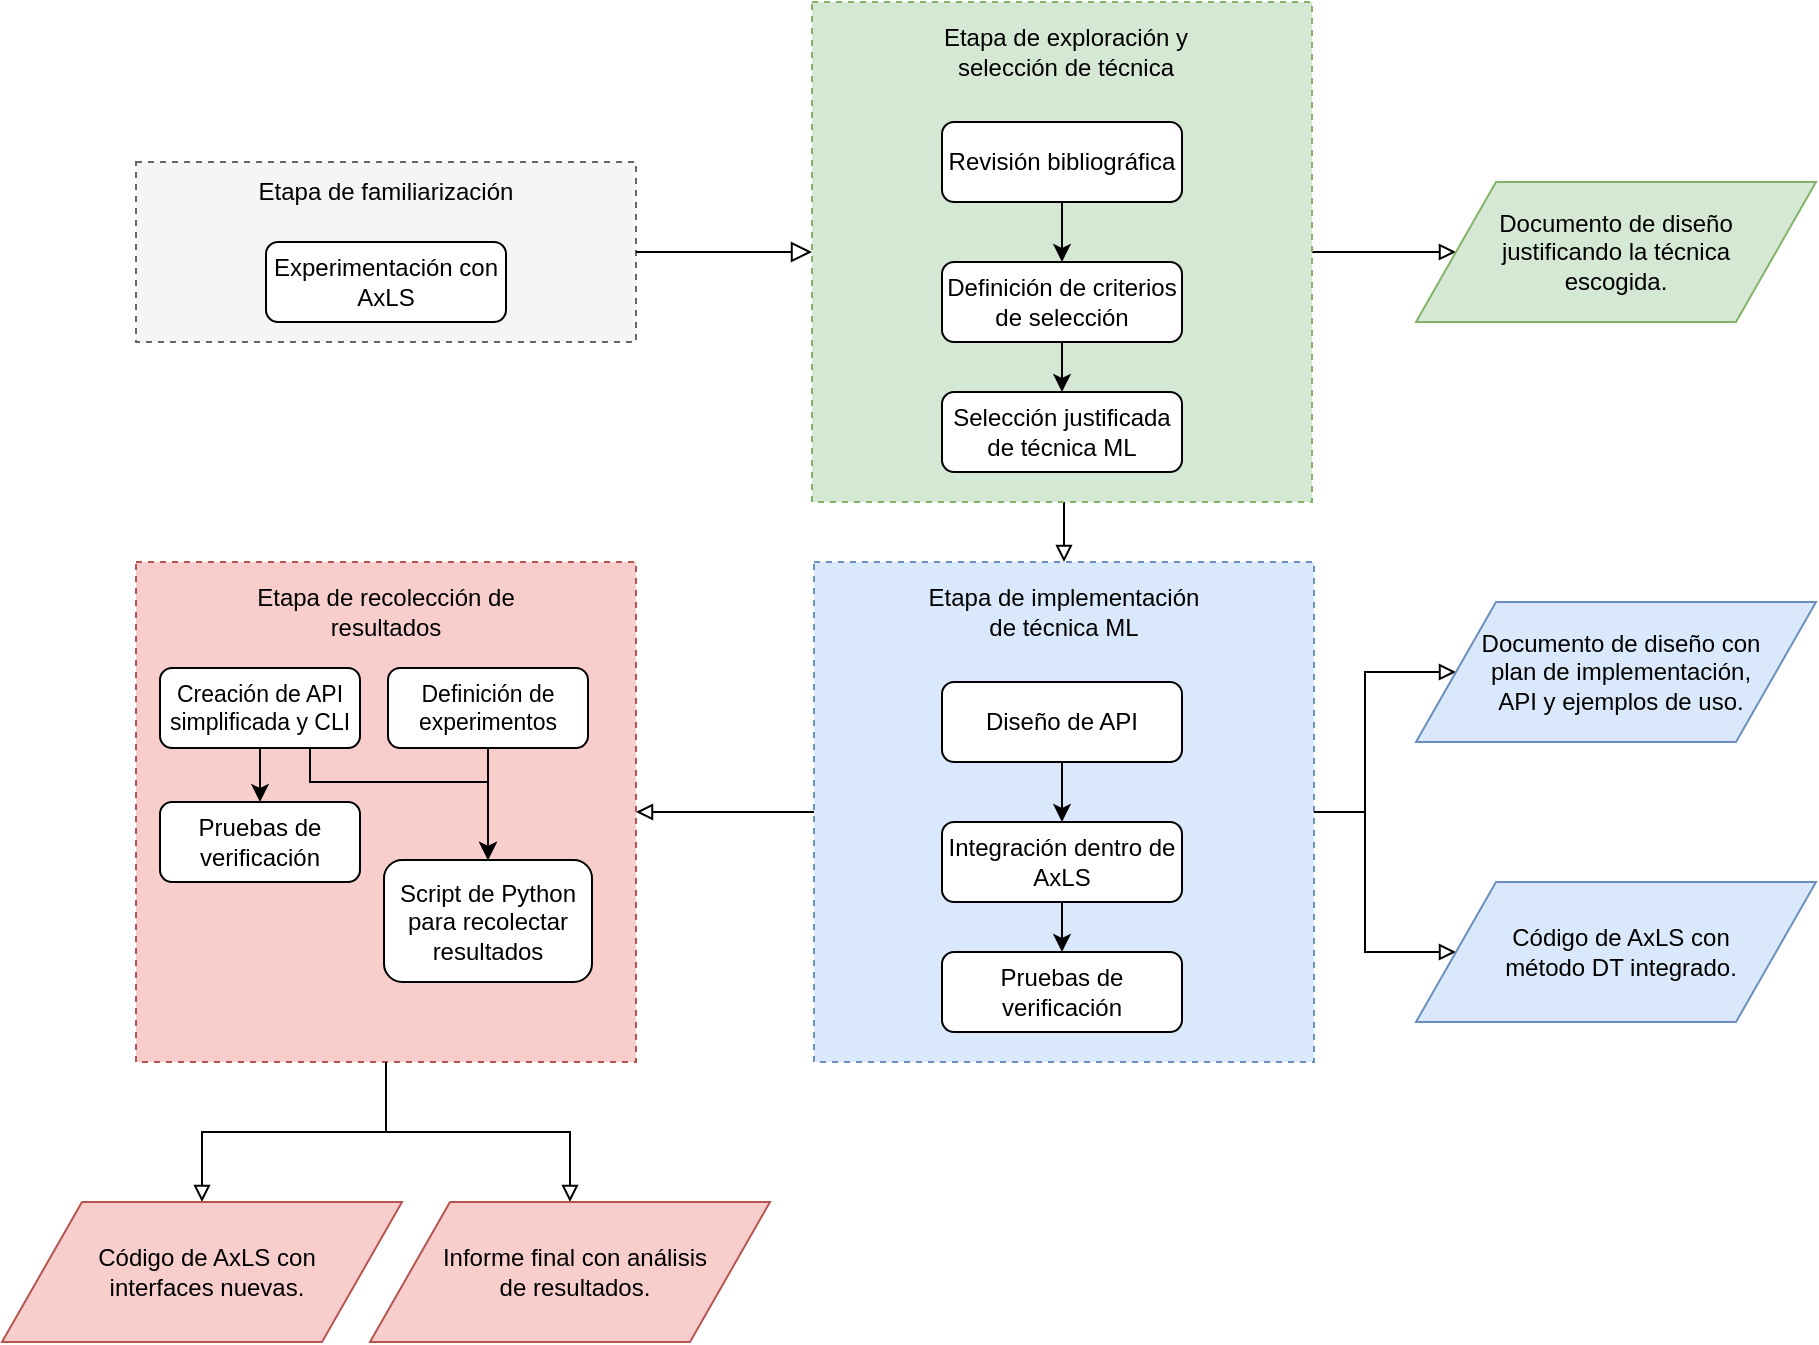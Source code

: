 <mxfile version="27.0.6">
  <diagram id="C5RBs43oDa-KdzZeNtuy" name="Page-1">
    <mxGraphModel dx="2015" dy="797" grid="1" gridSize="10" guides="1" tooltips="1" connect="1" arrows="1" fold="1" page="1" pageScale="1" pageWidth="827" pageHeight="1169" math="0" shadow="0">
      <root>
        <mxCell id="WIyWlLk6GJQsqaUBKTNV-0" />
        <mxCell id="WIyWlLk6GJQsqaUBKTNV-1" parent="WIyWlLk6GJQsqaUBKTNV-0" />
        <mxCell id="dpYaKnhfGrCz5uYV0pO3-20" value="" style="edgeStyle=orthogonalEdgeStyle;rounded=0;orthogonalLoop=1;jettySize=auto;html=1;entryX=0;entryY=0.5;entryDx=0;entryDy=0;endArrow=block;endFill=0;exitX=1;exitY=0.5;exitDx=0;exitDy=0;" parent="WIyWlLk6GJQsqaUBKTNV-1" source="dpYaKnhfGrCz5uYV0pO3-7" target="dpYaKnhfGrCz5uYV0pO3-22" edge="1">
          <mxGeometry relative="1" as="geometry">
            <mxPoint x="580" y="570" as="sourcePoint" />
            <mxPoint x="610" y="515" as="targetPoint" />
          </mxGeometry>
        </mxCell>
        <mxCell id="dpYaKnhfGrCz5uYV0pO3-26" style="edgeStyle=orthogonalEdgeStyle;rounded=0;orthogonalLoop=1;jettySize=auto;html=1;exitX=0.5;exitY=1;exitDx=0;exitDy=0;entryX=0.5;entryY=0;entryDx=0;entryDy=0;endArrow=block;endFill=0;" parent="WIyWlLk6GJQsqaUBKTNV-1" source="dpYaKnhfGrCz5uYV0pO3-7" target="dpYaKnhfGrCz5uYV0pO3-12" edge="1">
          <mxGeometry relative="1" as="geometry" />
        </mxCell>
        <mxCell id="dpYaKnhfGrCz5uYV0pO3-7" value="" style="rounded=0;whiteSpace=wrap;html=1;fillColor=#d5e8d4;dashed=1;strokeColor=#82b366;" parent="WIyWlLk6GJQsqaUBKTNV-1" vertex="1">
          <mxGeometry x="288" y="390" width="250" height="250" as="geometry" />
        </mxCell>
        <mxCell id="dpYaKnhfGrCz5uYV0pO3-1" value="" style="rounded=0;whiteSpace=wrap;html=1;fillColor=#f5f5f5;dashed=1;fontColor=#333333;strokeColor=#666666;" parent="WIyWlLk6GJQsqaUBKTNV-1" vertex="1">
          <mxGeometry x="-50" y="470" width="250" height="90" as="geometry" />
        </mxCell>
        <mxCell id="dpYaKnhfGrCz5uYV0pO3-11" value="" style="edgeStyle=orthogonalEdgeStyle;rounded=0;orthogonalLoop=1;jettySize=auto;html=1;" parent="WIyWlLk6GJQsqaUBKTNV-1" source="WIyWlLk6GJQsqaUBKTNV-3" target="dpYaKnhfGrCz5uYV0pO3-10" edge="1">
          <mxGeometry relative="1" as="geometry" />
        </mxCell>
        <mxCell id="WIyWlLk6GJQsqaUBKTNV-3" value="Definición de criterios de selección" style="rounded=1;whiteSpace=wrap;html=1;fontSize=12;glass=0;strokeWidth=1;shadow=0;" parent="WIyWlLk6GJQsqaUBKTNV-1" vertex="1">
          <mxGeometry x="353" y="520" width="120" height="40" as="geometry" />
        </mxCell>
        <mxCell id="WIyWlLk6GJQsqaUBKTNV-4" value="" style="rounded=0;html=1;jettySize=auto;orthogonalLoop=1;fontSize=11;endArrow=block;endFill=0;endSize=8;strokeWidth=1;shadow=0;labelBackgroundColor=none;edgeStyle=orthogonalEdgeStyle;entryX=0;entryY=0.5;entryDx=0;entryDy=0;exitX=1;exitY=0.5;exitDx=0;exitDy=0;" parent="WIyWlLk6GJQsqaUBKTNV-1" source="dpYaKnhfGrCz5uYV0pO3-1" target="dpYaKnhfGrCz5uYV0pO3-7" edge="1">
          <mxGeometry y="20" relative="1" as="geometry">
            <mxPoint as="offset" />
            <mxPoint x="82" y="570" as="sourcePoint" />
            <mxPoint x="105" y="600" as="targetPoint" />
          </mxGeometry>
        </mxCell>
        <mxCell id="dpYaKnhfGrCz5uYV0pO3-0" value="Experimentación con AxLS" style="rounded=1;whiteSpace=wrap;html=1;fontSize=12;glass=0;strokeWidth=1;shadow=0;" parent="WIyWlLk6GJQsqaUBKTNV-1" vertex="1">
          <mxGeometry x="15" y="510" width="120" height="40" as="geometry" />
        </mxCell>
        <mxCell id="dpYaKnhfGrCz5uYV0pO3-2" value="Etapa de familiarización" style="text;html=1;align=center;verticalAlign=middle;whiteSpace=wrap;rounded=0;" parent="WIyWlLk6GJQsqaUBKTNV-1" vertex="1">
          <mxGeometry x="5" y="470" width="140" height="30" as="geometry" />
        </mxCell>
        <mxCell id="dpYaKnhfGrCz5uYV0pO3-9" value="" style="edgeStyle=orthogonalEdgeStyle;rounded=0;orthogonalLoop=1;jettySize=auto;html=1;" parent="WIyWlLk6GJQsqaUBKTNV-1" source="dpYaKnhfGrCz5uYV0pO3-4" target="WIyWlLk6GJQsqaUBKTNV-3" edge="1">
          <mxGeometry relative="1" as="geometry" />
        </mxCell>
        <mxCell id="dpYaKnhfGrCz5uYV0pO3-4" value="Revisión bibliográfica" style="rounded=1;whiteSpace=wrap;html=1;fontSize=12;glass=0;strokeWidth=1;shadow=0;" parent="WIyWlLk6GJQsqaUBKTNV-1" vertex="1">
          <mxGeometry x="353" y="450" width="120" height="40" as="geometry" />
        </mxCell>
        <mxCell id="dpYaKnhfGrCz5uYV0pO3-8" value="Etapa de exploración y selección de técnica" style="text;html=1;align=center;verticalAlign=middle;whiteSpace=wrap;rounded=0;" parent="WIyWlLk6GJQsqaUBKTNV-1" vertex="1">
          <mxGeometry x="345" y="400" width="140" height="30" as="geometry" />
        </mxCell>
        <mxCell id="dpYaKnhfGrCz5uYV0pO3-10" value="Selección justificada de técnica ML" style="rounded=1;whiteSpace=wrap;html=1;fontSize=12;glass=0;strokeWidth=1;shadow=0;" parent="WIyWlLk6GJQsqaUBKTNV-1" vertex="1">
          <mxGeometry x="353" y="585" width="120" height="40" as="geometry" />
        </mxCell>
        <mxCell id="dpYaKnhfGrCz5uYV0pO3-38" style="edgeStyle=orthogonalEdgeStyle;rounded=0;orthogonalLoop=1;jettySize=auto;html=1;exitX=1;exitY=0.5;exitDx=0;exitDy=0;entryX=0;entryY=0.5;entryDx=0;entryDy=0;endArrow=block;endFill=0;" parent="WIyWlLk6GJQsqaUBKTNV-1" source="dpYaKnhfGrCz5uYV0pO3-12" target="dpYaKnhfGrCz5uYV0pO3-37" edge="1">
          <mxGeometry relative="1" as="geometry" />
        </mxCell>
        <mxCell id="ahRagQ5l-i-ew0kgdZm7-1" value="" style="edgeStyle=orthogonalEdgeStyle;rounded=0;orthogonalLoop=1;jettySize=auto;html=1;entryX=1;entryY=0.5;entryDx=0;entryDy=0;endArrow=block;endFill=0;" edge="1" parent="WIyWlLk6GJQsqaUBKTNV-1" source="dpYaKnhfGrCz5uYV0pO3-12" target="dpYaKnhfGrCz5uYV0pO3-27">
          <mxGeometry relative="1" as="geometry">
            <mxPoint x="240" y="860" as="targetPoint" />
          </mxGeometry>
        </mxCell>
        <mxCell id="dpYaKnhfGrCz5uYV0pO3-12" value="" style="rounded=0;whiteSpace=wrap;html=1;fillColor=#dae8fc;dashed=1;strokeColor=#6c8ebf;" parent="WIyWlLk6GJQsqaUBKTNV-1" vertex="1">
          <mxGeometry x="289" y="670" width="250" height="250" as="geometry" />
        </mxCell>
        <mxCell id="dpYaKnhfGrCz5uYV0pO3-13" value="" style="edgeStyle=orthogonalEdgeStyle;rounded=0;orthogonalLoop=1;jettySize=auto;html=1;" parent="WIyWlLk6GJQsqaUBKTNV-1" source="dpYaKnhfGrCz5uYV0pO3-14" target="dpYaKnhfGrCz5uYV0pO3-18" edge="1">
          <mxGeometry relative="1" as="geometry" />
        </mxCell>
        <mxCell id="dpYaKnhfGrCz5uYV0pO3-14" value="Integración dentro de AxLS" style="rounded=1;whiteSpace=wrap;html=1;fontSize=12;glass=0;strokeWidth=1;shadow=0;" parent="WIyWlLk6GJQsqaUBKTNV-1" vertex="1">
          <mxGeometry x="353" y="800" width="120" height="40" as="geometry" />
        </mxCell>
        <mxCell id="dpYaKnhfGrCz5uYV0pO3-15" value="" style="edgeStyle=orthogonalEdgeStyle;rounded=0;orthogonalLoop=1;jettySize=auto;html=1;" parent="WIyWlLk6GJQsqaUBKTNV-1" source="dpYaKnhfGrCz5uYV0pO3-16" target="dpYaKnhfGrCz5uYV0pO3-14" edge="1">
          <mxGeometry relative="1" as="geometry" />
        </mxCell>
        <mxCell id="dpYaKnhfGrCz5uYV0pO3-16" value="Diseño de API" style="rounded=1;whiteSpace=wrap;html=1;fontSize=12;glass=0;strokeWidth=1;shadow=0;" parent="WIyWlLk6GJQsqaUBKTNV-1" vertex="1">
          <mxGeometry x="353" y="730" width="120" height="40" as="geometry" />
        </mxCell>
        <mxCell id="dpYaKnhfGrCz5uYV0pO3-17" value="Etapa de implementación de técnica ML" style="text;html=1;align=center;verticalAlign=middle;whiteSpace=wrap;rounded=0;" parent="WIyWlLk6GJQsqaUBKTNV-1" vertex="1">
          <mxGeometry x="344" y="680" width="140" height="30" as="geometry" />
        </mxCell>
        <mxCell id="dpYaKnhfGrCz5uYV0pO3-18" value="Pruebas de verificación" style="rounded=1;whiteSpace=wrap;html=1;fontSize=12;glass=0;strokeWidth=1;shadow=0;" parent="WIyWlLk6GJQsqaUBKTNV-1" vertex="1">
          <mxGeometry x="353" y="865" width="120" height="40" as="geometry" />
        </mxCell>
        <mxCell id="dpYaKnhfGrCz5uYV0pO3-22" value="Documento de diseño justificando la técnica escogida." style="shape=parallelogram;perimeter=parallelogramPerimeter;whiteSpace=wrap;html=1;dashed=0;spacingLeft=20;spacingRight=20;fillColor=#d5e8d4;strokeColor=#82b366;" parent="WIyWlLk6GJQsqaUBKTNV-1" vertex="1">
          <mxGeometry x="590" y="480" width="200" height="70" as="geometry" />
        </mxCell>
        <mxCell id="dpYaKnhfGrCz5uYV0pO3-23" value="" style="edgeStyle=orthogonalEdgeStyle;rounded=0;orthogonalLoop=1;jettySize=auto;html=1;entryX=0;entryY=0.5;entryDx=0;entryDy=0;endArrow=block;endFill=0;exitX=1;exitY=0.5;exitDx=0;exitDy=0;" parent="WIyWlLk6GJQsqaUBKTNV-1" source="dpYaKnhfGrCz5uYV0pO3-12" target="dpYaKnhfGrCz5uYV0pO3-24" edge="1">
          <mxGeometry relative="1" as="geometry">
            <mxPoint x="538" y="785" as="sourcePoint" />
            <mxPoint x="610" y="785" as="targetPoint" />
          </mxGeometry>
        </mxCell>
        <mxCell id="dpYaKnhfGrCz5uYV0pO3-24" value="Documento de diseño con plan de implementación, API y ejemplos de uso." style="shape=parallelogram;perimeter=parallelogramPerimeter;whiteSpace=wrap;html=1;dashed=0;spacingLeft=30;spacingRight=25;fillColor=#dae8fc;strokeColor=#6c8ebf;" parent="WIyWlLk6GJQsqaUBKTNV-1" vertex="1">
          <mxGeometry x="590" y="690" width="200" height="70" as="geometry" />
        </mxCell>
        <mxCell id="dpYaKnhfGrCz5uYV0pO3-40" style="edgeStyle=orthogonalEdgeStyle;rounded=0;orthogonalLoop=1;jettySize=auto;html=1;endArrow=block;endFill=0;exitX=0.5;exitY=1;exitDx=0;exitDy=0;entryX=0.5;entryY=0;entryDx=0;entryDy=0;" parent="WIyWlLk6GJQsqaUBKTNV-1" source="dpYaKnhfGrCz5uYV0pO3-27" target="dpYaKnhfGrCz5uYV0pO3-35" edge="1">
          <mxGeometry relative="1" as="geometry">
            <mxPoint x="145" y="970" as="sourcePoint" />
            <mxPoint x="140" y="980" as="targetPoint" />
          </mxGeometry>
        </mxCell>
        <mxCell id="dpYaKnhfGrCz5uYV0pO3-27" value="" style="rounded=0;whiteSpace=wrap;html=1;fillColor=#f8cecc;dashed=1;strokeColor=#b85450;" parent="WIyWlLk6GJQsqaUBKTNV-1" vertex="1">
          <mxGeometry x="-50" y="670" width="250" height="250" as="geometry" />
        </mxCell>
        <mxCell id="dpYaKnhfGrCz5uYV0pO3-28" value="" style="edgeStyle=orthogonalEdgeStyle;rounded=0;orthogonalLoop=1;jettySize=auto;html=1;exitX=0.75;exitY=1;exitDx=0;exitDy=0;entryX=0.5;entryY=0;entryDx=0;entryDy=0;" parent="WIyWlLk6GJQsqaUBKTNV-1" source="dpYaKnhfGrCz5uYV0pO3-31" target="dpYaKnhfGrCz5uYV0pO3-33" edge="1">
          <mxGeometry relative="1" as="geometry">
            <Array as="points">
              <mxPoint x="37" y="780" />
              <mxPoint x="126" y="780" />
            </Array>
          </mxGeometry>
        </mxCell>
        <mxCell id="dpYaKnhfGrCz5uYV0pO3-29" value="Pruebas de verificación" style="rounded=1;whiteSpace=wrap;html=1;fontSize=12;glass=0;strokeWidth=1;shadow=0;" parent="WIyWlLk6GJQsqaUBKTNV-1" vertex="1">
          <mxGeometry x="-38" y="790" width="100" height="40" as="geometry" />
        </mxCell>
        <mxCell id="dpYaKnhfGrCz5uYV0pO3-30" value="" style="edgeStyle=orthogonalEdgeStyle;rounded=0;orthogonalLoop=1;jettySize=auto;html=1;" parent="WIyWlLk6GJQsqaUBKTNV-1" source="dpYaKnhfGrCz5uYV0pO3-31" target="dpYaKnhfGrCz5uYV0pO3-29" edge="1">
          <mxGeometry relative="1" as="geometry" />
        </mxCell>
        <mxCell id="dpYaKnhfGrCz5uYV0pO3-31" value="Creación de API simplificada y CLI" style="rounded=1;whiteSpace=wrap;html=1;fontSize=11.5;glass=0;strokeWidth=1;shadow=0;" parent="WIyWlLk6GJQsqaUBKTNV-1" vertex="1">
          <mxGeometry x="-38" y="723" width="100" height="40" as="geometry" />
        </mxCell>
        <mxCell id="dpYaKnhfGrCz5uYV0pO3-32" value="Etapa de recolección de resultados" style="text;html=1;align=center;verticalAlign=middle;whiteSpace=wrap;rounded=0;" parent="WIyWlLk6GJQsqaUBKTNV-1" vertex="1">
          <mxGeometry x="5" y="680" width="140" height="30" as="geometry" />
        </mxCell>
        <mxCell id="dpYaKnhfGrCz5uYV0pO3-33" value="Script de Python para recolectar resultados" style="rounded=1;whiteSpace=wrap;html=1;fontSize=12;glass=0;strokeWidth=1;shadow=0;" parent="WIyWlLk6GJQsqaUBKTNV-1" vertex="1">
          <mxGeometry x="74" y="819" width="104" height="61" as="geometry" />
        </mxCell>
        <mxCell id="dpYaKnhfGrCz5uYV0pO3-34" value="" style="edgeStyle=orthogonalEdgeStyle;rounded=0;orthogonalLoop=1;jettySize=auto;html=1;endArrow=block;endFill=0;exitX=0.5;exitY=1;exitDx=0;exitDy=0;entryX=0.5;entryY=0;entryDx=0;entryDy=0;" parent="WIyWlLk6GJQsqaUBKTNV-1" source="dpYaKnhfGrCz5uYV0pO3-27" target="dpYaKnhfGrCz5uYV0pO3-39" edge="1">
          <mxGeometry relative="1" as="geometry">
            <mxPoint x="-96" y="1125" as="sourcePoint" />
            <mxPoint y="980" as="targetPoint" />
          </mxGeometry>
        </mxCell>
        <mxCell id="dpYaKnhfGrCz5uYV0pO3-35" value="Informe final con análisis de resultados." style="shape=parallelogram;perimeter=parallelogramPerimeter;whiteSpace=wrap;html=1;dashed=0;spacingLeft=30;spacingRight=25;fillColor=#f8cecc;strokeColor=#b85450;" parent="WIyWlLk6GJQsqaUBKTNV-1" vertex="1">
          <mxGeometry x="67" y="990" width="200" height="70" as="geometry" />
        </mxCell>
        <mxCell id="dpYaKnhfGrCz5uYV0pO3-37" value="Código de AxLS con método DT integrado." style="shape=parallelogram;perimeter=parallelogramPerimeter;whiteSpace=wrap;html=1;dashed=0;spacingLeft=30;spacingRight=25;fillColor=#dae8fc;strokeColor=#6c8ebf;" parent="WIyWlLk6GJQsqaUBKTNV-1" vertex="1">
          <mxGeometry x="590" y="830" width="200" height="70" as="geometry" />
        </mxCell>
        <mxCell id="dpYaKnhfGrCz5uYV0pO3-39" value="Código de AxLS con interfaces nuevas." style="shape=parallelogram;perimeter=parallelogramPerimeter;whiteSpace=wrap;html=1;dashed=0;spacingLeft=30;spacingRight=25;fillColor=#f8cecc;strokeColor=#b85450;" parent="WIyWlLk6GJQsqaUBKTNV-1" vertex="1">
          <mxGeometry x="-117" y="990" width="200" height="70" as="geometry" />
        </mxCell>
        <mxCell id="dpYaKnhfGrCz5uYV0pO3-42" style="edgeStyle=orthogonalEdgeStyle;rounded=0;orthogonalLoop=1;jettySize=auto;html=1;exitX=0.5;exitY=1;exitDx=0;exitDy=0;entryX=0.5;entryY=0;entryDx=0;entryDy=0;" parent="WIyWlLk6GJQsqaUBKTNV-1" source="dpYaKnhfGrCz5uYV0pO3-41" target="dpYaKnhfGrCz5uYV0pO3-33" edge="1">
          <mxGeometry relative="1" as="geometry">
            <Array as="points">
              <mxPoint x="126" y="800" />
              <mxPoint x="126" y="800" />
            </Array>
          </mxGeometry>
        </mxCell>
        <mxCell id="dpYaKnhfGrCz5uYV0pO3-41" value="Definición de experimentos" style="rounded=1;whiteSpace=wrap;html=1;fontSize=11.5;glass=0;strokeWidth=1;shadow=0;" parent="WIyWlLk6GJQsqaUBKTNV-1" vertex="1">
          <mxGeometry x="76" y="723" width="100" height="40" as="geometry" />
        </mxCell>
      </root>
    </mxGraphModel>
  </diagram>
</mxfile>
